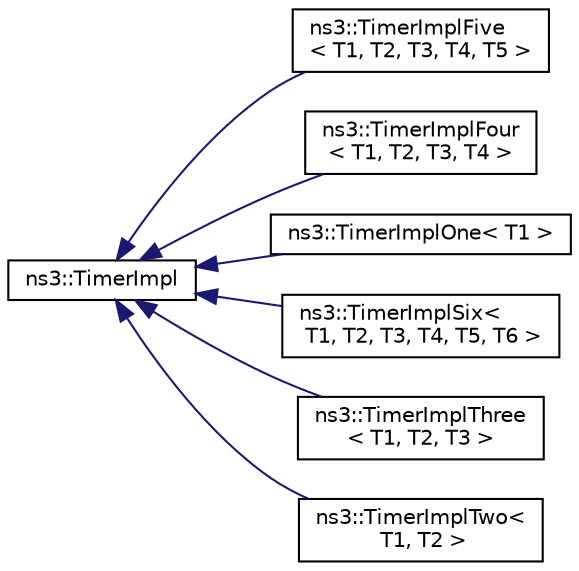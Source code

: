 digraph "Graphical Class Hierarchy"
{
 // LATEX_PDF_SIZE
  edge [fontname="Helvetica",fontsize="10",labelfontname="Helvetica",labelfontsize="10"];
  node [fontname="Helvetica",fontsize="10",shape=record];
  rankdir="LR";
  Node0 [label="ns3::TimerImpl",height=0.2,width=0.4,color="black", fillcolor="white", style="filled",URL="$classns3_1_1_timer_impl.html",tooltip="The timer implementation underlying Timer and Watchdog."];
  Node0 -> Node1 [dir="back",color="midnightblue",fontsize="10",style="solid",fontname="Helvetica"];
  Node1 [label="ns3::TimerImplFive\l\< T1, T2, T3, T4, T5 \>",height=0.2,width=0.4,color="black", fillcolor="white", style="filled",URL="$structns3_1_1_timer_impl_five.html",tooltip="TimerImpl specialization class for varying numbers of arguments."];
  Node0 -> Node2 [dir="back",color="midnightblue",fontsize="10",style="solid",fontname="Helvetica"];
  Node2 [label="ns3::TimerImplFour\l\< T1, T2, T3, T4 \>",height=0.2,width=0.4,color="black", fillcolor="white", style="filled",URL="$structns3_1_1_timer_impl_four.html",tooltip="TimerImpl specialization class for varying numbers of arguments."];
  Node0 -> Node3 [dir="back",color="midnightblue",fontsize="10",style="solid",fontname="Helvetica"];
  Node3 [label="ns3::TimerImplOne\< T1 \>",height=0.2,width=0.4,color="black", fillcolor="white", style="filled",URL="$structns3_1_1_timer_impl_one.html",tooltip="TimerImpl specialization class for varying numbers of arguments."];
  Node0 -> Node4 [dir="back",color="midnightblue",fontsize="10",style="solid",fontname="Helvetica"];
  Node4 [label="ns3::TimerImplSix\<\l T1, T2, T3, T4, T5, T6 \>",height=0.2,width=0.4,color="black", fillcolor="white", style="filled",URL="$structns3_1_1_timer_impl_six.html",tooltip="TimerImpl specialization class for varying numbers of arguments."];
  Node0 -> Node5 [dir="back",color="midnightblue",fontsize="10",style="solid",fontname="Helvetica"];
  Node5 [label="ns3::TimerImplThree\l\< T1, T2, T3 \>",height=0.2,width=0.4,color="black", fillcolor="white", style="filled",URL="$structns3_1_1_timer_impl_three.html",tooltip="TimerImpl specialization class for varying numbers of arguments."];
  Node0 -> Node6 [dir="back",color="midnightblue",fontsize="10",style="solid",fontname="Helvetica"];
  Node6 [label="ns3::TimerImplTwo\<\l T1, T2 \>",height=0.2,width=0.4,color="black", fillcolor="white", style="filled",URL="$structns3_1_1_timer_impl_two.html",tooltip="TimerImpl specialization class for varying numbers of arguments."];
}
